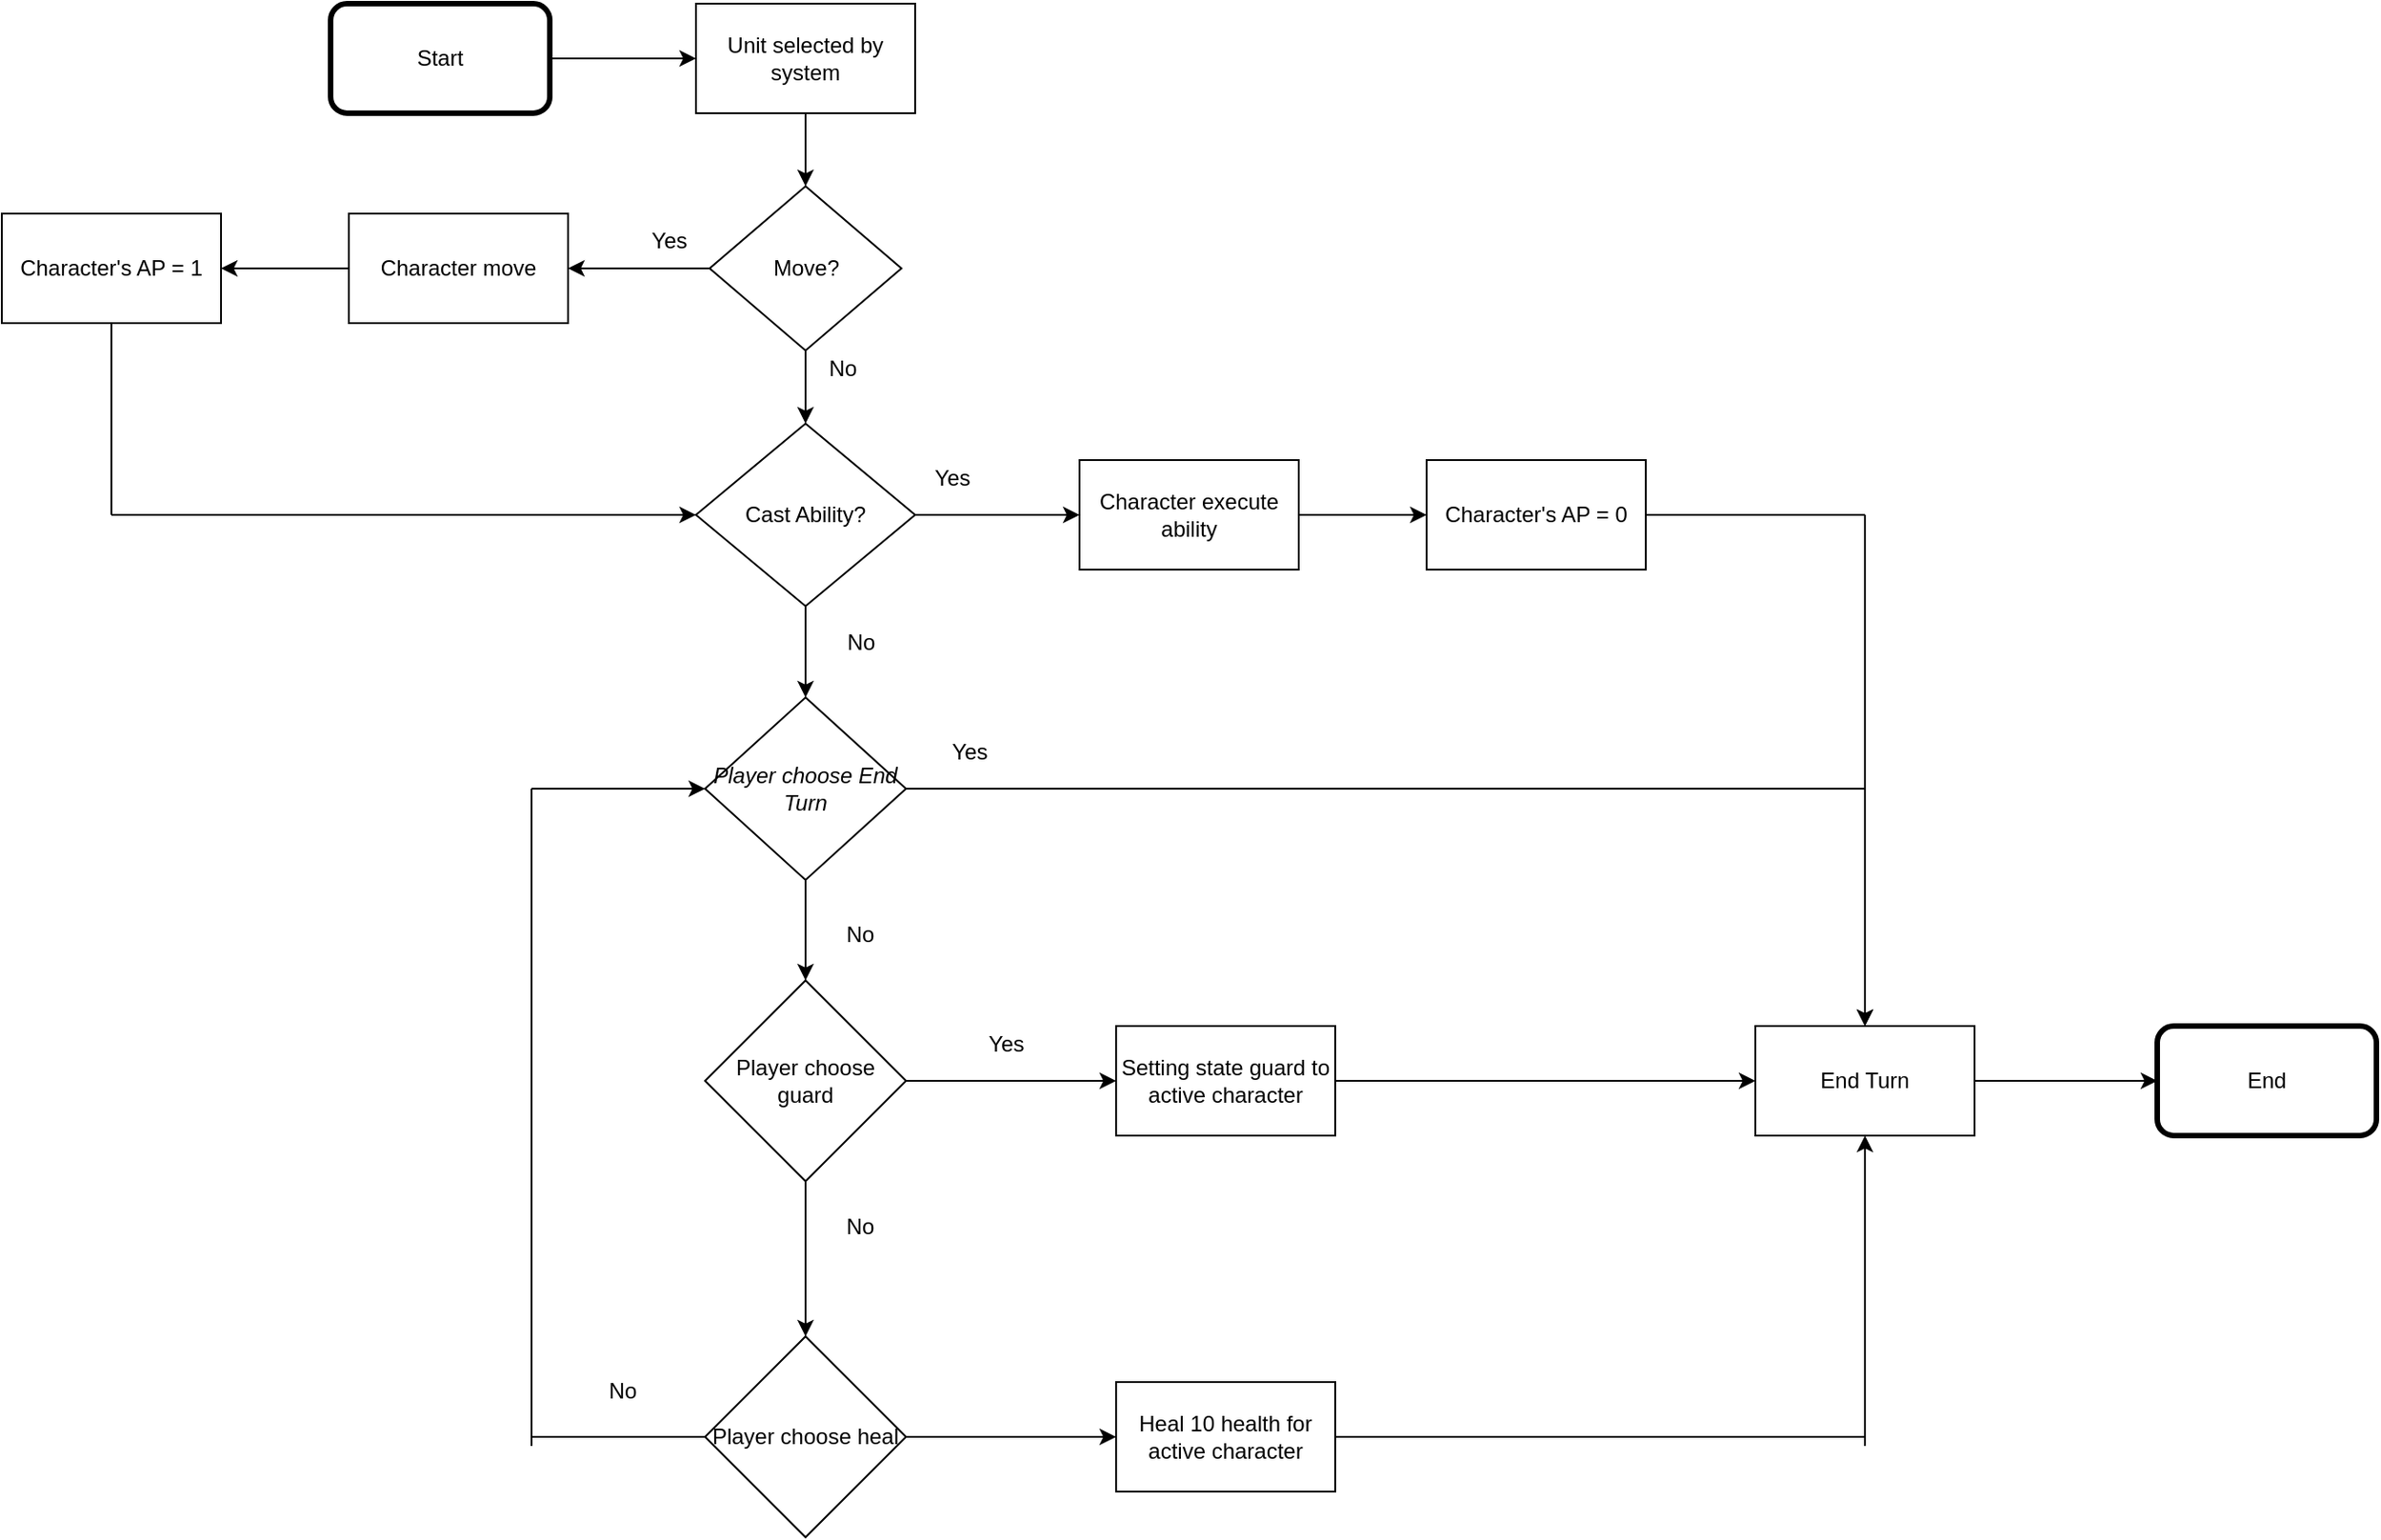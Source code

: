 <mxfile version="14.6.0" type="device"><diagram id="oe9XNVKifaoi_cqDqGnx" name="Page-1"><mxGraphModel dx="3224" dy="1061" grid="1" gridSize="10" guides="1" tooltips="1" connect="1" arrows="1" fold="1" page="1" pageScale="1" pageWidth="850" pageHeight="1100" math="0" shadow="0"><root><mxCell id="0"/><mxCell id="1" parent="0"/><mxCell id="VYzsOT-YP-6BKkXWU18s-42" value="&lt;span style=&quot;font-weight: normal&quot;&gt;Start&lt;/span&gt;" style="rounded=1;whiteSpace=wrap;html=1;fontStyle=1;strokeWidth=3;" vertex="1" parent="1"><mxGeometry x="130" y="240" width="120" height="60" as="geometry"/></mxCell><mxCell id="VYzsOT-YP-6BKkXWU18s-43" value="Unit selected by system" style="rounded=0;whiteSpace=wrap;html=1;strokeWidth=1;" vertex="1" parent="1"><mxGeometry x="330" y="240" width="120" height="60" as="geometry"/></mxCell><mxCell id="VYzsOT-YP-6BKkXWU18s-44" value="&lt;i&gt;Player choose End Turn&lt;/i&gt;" style="rhombus;whiteSpace=wrap;html=1;strokeWidth=1;" vertex="1" parent="1"><mxGeometry x="335" y="620" width="110" height="100" as="geometry"/></mxCell><mxCell id="VYzsOT-YP-6BKkXWU18s-46" value="Player choose guard" style="rhombus;whiteSpace=wrap;html=1;strokeWidth=1;" vertex="1" parent="1"><mxGeometry x="335" y="775" width="110" height="110" as="geometry"/></mxCell><mxCell id="VYzsOT-YP-6BKkXWU18s-49" value="End" style="rounded=1;whiteSpace=wrap;html=1;strokeWidth=3;" vertex="1" parent="1"><mxGeometry x="1130" y="800" width="120" height="60" as="geometry"/></mxCell><mxCell id="VYzsOT-YP-6BKkXWU18s-50" value="" style="endArrow=classic;html=1;exitX=1;exitY=0.5;exitDx=0;exitDy=0;entryX=0;entryY=0.5;entryDx=0;entryDy=0;" edge="1" parent="1" source="VYzsOT-YP-6BKkXWU18s-42" target="VYzsOT-YP-6BKkXWU18s-43"><mxGeometry width="50" height="50" relative="1" as="geometry"><mxPoint x="230" y="520" as="sourcePoint"/><mxPoint x="280" y="470" as="targetPoint"/></mxGeometry></mxCell><mxCell id="VYzsOT-YP-6BKkXWU18s-52" value="" style="endArrow=classic;html=1;exitX=0.5;exitY=1;exitDx=0;exitDy=0;entryX=0.5;entryY=0;entryDx=0;entryDy=0;" edge="1" parent="1" source="VYzsOT-YP-6BKkXWU18s-44" target="VYzsOT-YP-6BKkXWU18s-46"><mxGeometry width="50" height="50" relative="1" as="geometry"><mxPoint x="240" y="770" as="sourcePoint"/><mxPoint x="290" y="720" as="targetPoint"/></mxGeometry></mxCell><mxCell id="VYzsOT-YP-6BKkXWU18s-53" value="" style="endArrow=classic;html=1;exitX=0.5;exitY=1;exitDx=0;exitDy=0;" edge="1" parent="1" source="VYzsOT-YP-6BKkXWU18s-46"><mxGeometry width="50" height="50" relative="1" as="geometry"><mxPoint x="290" y="940" as="sourcePoint"/><mxPoint x="390" y="970" as="targetPoint"/></mxGeometry></mxCell><mxCell id="VYzsOT-YP-6BKkXWU18s-62" value="Yes" style="text;html=1;strokeColor=none;fillColor=none;align=center;verticalAlign=middle;whiteSpace=wrap;rounded=0;" vertex="1" parent="1"><mxGeometry x="480" y="800" width="40" height="20" as="geometry"/></mxCell><mxCell id="VYzsOT-YP-6BKkXWU18s-63" value="No&lt;span style=&quot;color: rgba(0 , 0 , 0 , 0) ; font-family: monospace ; font-size: 0px&quot;&gt;%3CmxGraphModel%3E%3Croot%3E%3CmxCell%20id%3D%220%22%2F%3E%3CmxCell%20id%3D%221%22%20parent%3D%220%22%2F%3E%3CmxCell%20id%3D%222%22%20value%3D%22Yes%22%20style%3D%22text%3Bhtml%3D1%3BstrokeColor%3Dnone%3BfillColor%3Dnone%3Balign%3Dcenter%3BverticalAlign%3Dmiddle%3BwhiteSpace%3Dwrap%3Brounded%3D0%3B%22%20vertex%3D%221%22%20parent%3D%221%22%3E%3CmxGeometry%20x%3D%22450%22%20y%3D%22250%22%20width%3D%2240%22%20height%3D%2220%22%20as%3D%22geometry%22%2F%3E%3C%2FmxCell%3E%3C%2Froot%3E%3C%2FmxGraphModel%3E&lt;/span&gt;" style="text;html=1;strokeColor=none;fillColor=none;align=center;verticalAlign=middle;whiteSpace=wrap;rounded=0;" vertex="1" parent="1"><mxGeometry x="400" y="740" width="40" height="20" as="geometry"/></mxCell><mxCell id="VYzsOT-YP-6BKkXWU18s-64" value="No" style="text;html=1;strokeColor=none;fillColor=none;align=center;verticalAlign=middle;whiteSpace=wrap;rounded=0;" vertex="1" parent="1"><mxGeometry x="400" y="900" width="40" height="20" as="geometry"/></mxCell><mxCell id="VYzsOT-YP-6BKkXWU18s-65" value="Player choose heal" style="rhombus;whiteSpace=wrap;html=1;strokeWidth=1;" vertex="1" parent="1"><mxGeometry x="335" y="970" width="110" height="110" as="geometry"/></mxCell><mxCell id="VYzsOT-YP-6BKkXWU18s-69" value="" style="endArrow=none;html=1;entryX=1;entryY=0.5;entryDx=0;entryDy=0;" edge="1" parent="1" target="VYzsOT-YP-6BKkXWU18s-44"><mxGeometry width="50" height="50" relative="1" as="geometry"><mxPoint x="970" y="670" as="sourcePoint"/><mxPoint x="280" y="690" as="targetPoint"/></mxGeometry></mxCell><mxCell id="VYzsOT-YP-6BKkXWU18s-73" value="End Turn" style="rounded=0;whiteSpace=wrap;html=1;" vertex="1" parent="1"><mxGeometry x="910" y="800" width="120" height="60" as="geometry"/></mxCell><mxCell id="VYzsOT-YP-6BKkXWU18s-74" value="" style="endArrow=classic;html=1;exitX=1;exitY=0.5;exitDx=0;exitDy=0;" edge="1" parent="1" source="VYzsOT-YP-6BKkXWU18s-46"><mxGeometry width="50" height="50" relative="1" as="geometry"><mxPoint x="540" y="860" as="sourcePoint"/><mxPoint x="560" y="830" as="targetPoint"/></mxGeometry></mxCell><mxCell id="VYzsOT-YP-6BKkXWU18s-75" value="Yes" style="text;html=1;strokeColor=none;fillColor=none;align=center;verticalAlign=middle;whiteSpace=wrap;rounded=0;" vertex="1" parent="1"><mxGeometry x="460" y="640" width="40" height="20" as="geometry"/></mxCell><mxCell id="VYzsOT-YP-6BKkXWU18s-76" value="" style="endArrow=classic;html=1;entryX=0.5;entryY=0;entryDx=0;entryDy=0;" edge="1" parent="1" target="VYzsOT-YP-6BKkXWU18s-73"><mxGeometry width="50" height="50" relative="1" as="geometry"><mxPoint x="970" y="670" as="sourcePoint"/><mxPoint x="1050" y="720" as="targetPoint"/></mxGeometry></mxCell><mxCell id="VYzsOT-YP-6BKkXWU18s-77" value="Setting state guard to active character" style="rounded=0;whiteSpace=wrap;html=1;" vertex="1" parent="1"><mxGeometry x="560" y="800" width="120" height="60" as="geometry"/></mxCell><mxCell id="VYzsOT-YP-6BKkXWU18s-78" value="" style="endArrow=classic;html=1;exitX=1;exitY=0.5;exitDx=0;exitDy=0;entryX=0;entryY=0.5;entryDx=0;entryDy=0;" edge="1" parent="1" source="VYzsOT-YP-6BKkXWU18s-77" target="VYzsOT-YP-6BKkXWU18s-73"><mxGeometry width="50" height="50" relative="1" as="geometry"><mxPoint x="730" y="850" as="sourcePoint"/><mxPoint x="780" y="800" as="targetPoint"/></mxGeometry></mxCell><mxCell id="VYzsOT-YP-6BKkXWU18s-79" value="" style="endArrow=classic;html=1;entryX=0;entryY=0.5;entryDx=0;entryDy=0;" edge="1" parent="1" target="VYzsOT-YP-6BKkXWU18s-44"><mxGeometry width="50" height="50" relative="1" as="geometry"><mxPoint x="240" y="670" as="sourcePoint"/><mxPoint x="280" y="960" as="targetPoint"/></mxGeometry></mxCell><mxCell id="VYzsOT-YP-6BKkXWU18s-80" value="" style="endArrow=none;html=1;" edge="1" parent="1"><mxGeometry width="50" height="50" relative="1" as="geometry"><mxPoint x="240" y="1030" as="sourcePoint"/><mxPoint x="240" y="670" as="targetPoint"/></mxGeometry></mxCell><mxCell id="VYzsOT-YP-6BKkXWU18s-81" value="" style="endArrow=none;html=1;entryX=0;entryY=0.5;entryDx=0;entryDy=0;" edge="1" parent="1" target="VYzsOT-YP-6BKkXWU18s-65"><mxGeometry width="50" height="50" relative="1" as="geometry"><mxPoint x="240" y="1025" as="sourcePoint"/><mxPoint x="330" y="960" as="targetPoint"/></mxGeometry></mxCell><mxCell id="VYzsOT-YP-6BKkXWU18s-82" value="No" style="text;html=1;strokeColor=none;fillColor=none;align=center;verticalAlign=middle;whiteSpace=wrap;rounded=0;" vertex="1" parent="1"><mxGeometry x="270" y="990" width="40" height="20" as="geometry"/></mxCell><mxCell id="VYzsOT-YP-6BKkXWU18s-83" value="" style="endArrow=classic;html=1;exitX=1;exitY=0.5;exitDx=0;exitDy=0;" edge="1" parent="1" source="VYzsOT-YP-6BKkXWU18s-65"><mxGeometry width="50" height="50" relative="1" as="geometry"><mxPoint x="470" y="1030" as="sourcePoint"/><mxPoint x="560" y="1025" as="targetPoint"/></mxGeometry></mxCell><mxCell id="VYzsOT-YP-6BKkXWU18s-84" value="Heal 10 health for active character" style="rounded=0;whiteSpace=wrap;html=1;" vertex="1" parent="1"><mxGeometry x="560" y="995" width="120" height="60" as="geometry"/></mxCell><mxCell id="VYzsOT-YP-6BKkXWU18s-85" value="" style="endArrow=classic;html=1;entryX=0.5;entryY=1;entryDx=0;entryDy=0;" edge="1" parent="1" target="VYzsOT-YP-6BKkXWU18s-73"><mxGeometry width="50" height="50" relative="1" as="geometry"><mxPoint x="970" y="1030" as="sourcePoint"/><mxPoint x="990" y="870" as="targetPoint"/></mxGeometry></mxCell><mxCell id="VYzsOT-YP-6BKkXWU18s-86" value="" style="endArrow=none;html=1;exitX=1;exitY=0.5;exitDx=0;exitDy=0;" edge="1" parent="1" source="VYzsOT-YP-6BKkXWU18s-84"><mxGeometry width="50" height="50" relative="1" as="geometry"><mxPoint x="730" y="1020" as="sourcePoint"/><mxPoint x="970" y="1025" as="targetPoint"/></mxGeometry></mxCell><mxCell id="VYzsOT-YP-6BKkXWU18s-87" value="" style="endArrow=classic;html=1;exitX=1;exitY=0.5;exitDx=0;exitDy=0;entryX=0;entryY=0.5;entryDx=0;entryDy=0;" edge="1" parent="1" source="VYzsOT-YP-6BKkXWU18s-73" target="VYzsOT-YP-6BKkXWU18s-49"><mxGeometry width="50" height="50" relative="1" as="geometry"><mxPoint x="1060" y="820" as="sourcePoint"/><mxPoint x="1110" y="770" as="targetPoint"/></mxGeometry></mxCell><mxCell id="VYzsOT-YP-6BKkXWU18s-88" value="" style="endArrow=classic;html=1;exitX=0.5;exitY=1;exitDx=0;exitDy=0;entryX=0.5;entryY=0;entryDx=0;entryDy=0;" edge="1" parent="1" source="VYzsOT-YP-6BKkXWU18s-43"><mxGeometry width="50" height="50" relative="1" as="geometry"><mxPoint x="470" y="350" as="sourcePoint"/><mxPoint x="390" y="340" as="targetPoint"/></mxGeometry></mxCell><mxCell id="VYzsOT-YP-6BKkXWU18s-90" value="Cast Ability?" style="rhombus;whiteSpace=wrap;html=1;" vertex="1" parent="1"><mxGeometry x="330" y="470" width="120" height="100" as="geometry"/></mxCell><mxCell id="VYzsOT-YP-6BKkXWU18s-91" value="" style="endArrow=classic;html=1;exitX=0.5;exitY=1;exitDx=0;exitDy=0;entryX=0.5;entryY=0;entryDx=0;entryDy=0;" edge="1" parent="1" target="VYzsOT-YP-6BKkXWU18s-90"><mxGeometry width="50" height="50" relative="1" as="geometry"><mxPoint x="390" y="430" as="sourcePoint"/><mxPoint x="530" y="420" as="targetPoint"/></mxGeometry></mxCell><mxCell id="VYzsOT-YP-6BKkXWU18s-92" value="" style="endArrow=classic;html=1;exitX=0.5;exitY=1;exitDx=0;exitDy=0;" edge="1" parent="1" source="VYzsOT-YP-6BKkXWU18s-90" target="VYzsOT-YP-6BKkXWU18s-44"><mxGeometry width="50" height="50" relative="1" as="geometry"><mxPoint x="570" y="550" as="sourcePoint"/><mxPoint x="620" y="500" as="targetPoint"/></mxGeometry></mxCell><mxCell id="VYzsOT-YP-6BKkXWU18s-94" value="" style="endArrow=classic;html=1;" edge="1" parent="1"><mxGeometry width="50" height="50" relative="1" as="geometry"><mxPoint x="970" y="520" as="sourcePoint"/><mxPoint x="970" y="800" as="targetPoint"/></mxGeometry></mxCell><mxCell id="VYzsOT-YP-6BKkXWU18s-95" value="No" style="text;html=1;align=center;verticalAlign=middle;resizable=0;points=[];autosize=1;strokeColor=none;" vertex="1" parent="1"><mxGeometry x="405" y="580" width="30" height="20" as="geometry"/></mxCell><mxCell id="VYzsOT-YP-6BKkXWU18s-96" value="Yes" style="text;html=1;align=center;verticalAlign=middle;resizable=0;points=[];autosize=1;strokeColor=none;" vertex="1" parent="1"><mxGeometry x="450" y="490" width="40" height="20" as="geometry"/></mxCell><mxCell id="VYzsOT-YP-6BKkXWU18s-97" value="Move?" style="rhombus;whiteSpace=wrap;html=1;" vertex="1" parent="1"><mxGeometry x="337.5" y="340" width="105" height="90" as="geometry"/></mxCell><mxCell id="VYzsOT-YP-6BKkXWU18s-98" value="" style="endArrow=classic;html=1;exitX=0;exitY=0.5;exitDx=0;exitDy=0;entryX=1;entryY=0.5;entryDx=0;entryDy=0;" edge="1" parent="1" source="VYzsOT-YP-6BKkXWU18s-97" target="VYzsOT-YP-6BKkXWU18s-105"><mxGeometry width="50" height="50" relative="1" as="geometry"><mxPoint x="480" y="390" as="sourcePoint"/><mxPoint x="500" y="385" as="targetPoint"/></mxGeometry></mxCell><mxCell id="VYzsOT-YP-6BKkXWU18s-103" value="Yes" style="text;html=1;align=center;verticalAlign=middle;resizable=0;points=[];autosize=1;strokeColor=none;" vertex="1" parent="1"><mxGeometry x="295" y="360" width="40" height="20" as="geometry"/></mxCell><mxCell id="VYzsOT-YP-6BKkXWU18s-104" value="No" style="text;html=1;align=center;verticalAlign=middle;resizable=0;points=[];autosize=1;strokeColor=none;" vertex="1" parent="1"><mxGeometry x="395" y="430" width="30" height="20" as="geometry"/></mxCell><mxCell id="VYzsOT-YP-6BKkXWU18s-105" value="Character move" style="rounded=0;whiteSpace=wrap;html=1;" vertex="1" parent="1"><mxGeometry x="140" y="355" width="120" height="60" as="geometry"/></mxCell><mxCell id="VYzsOT-YP-6BKkXWU18s-106" value="Character's AP = 1" style="rounded=0;whiteSpace=wrap;html=1;" vertex="1" parent="1"><mxGeometry x="-50" y="355" width="120" height="60" as="geometry"/></mxCell><mxCell id="VYzsOT-YP-6BKkXWU18s-107" value="" style="endArrow=classic;html=1;exitX=0;exitY=0.5;exitDx=0;exitDy=0;entryX=1;entryY=0.5;entryDx=0;entryDy=0;" edge="1" parent="1" source="VYzsOT-YP-6BKkXWU18s-105" target="VYzsOT-YP-6BKkXWU18s-106"><mxGeometry width="50" height="50" relative="1" as="geometry"><mxPoint x="-100" y="470" as="sourcePoint"/><mxPoint x="-50" y="420" as="targetPoint"/></mxGeometry></mxCell><mxCell id="VYzsOT-YP-6BKkXWU18s-109" value="" style="endArrow=none;html=1;exitX=0.5;exitY=1;exitDx=0;exitDy=0;" edge="1" parent="1" source="VYzsOT-YP-6BKkXWU18s-106"><mxGeometry width="50" height="50" relative="1" as="geometry"><mxPoint x="10" y="510" as="sourcePoint"/><mxPoint x="10" y="520" as="targetPoint"/></mxGeometry></mxCell><mxCell id="VYzsOT-YP-6BKkXWU18s-110" value="" style="endArrow=classic;html=1;entryX=0;entryY=0.5;entryDx=0;entryDy=0;" edge="1" parent="1" target="VYzsOT-YP-6BKkXWU18s-90"><mxGeometry width="50" height="50" relative="1" as="geometry"><mxPoint x="10" y="520" as="sourcePoint"/><mxPoint x="140" y="480" as="targetPoint"/></mxGeometry></mxCell><mxCell id="VYzsOT-YP-6BKkXWU18s-111" value="" style="endArrow=classic;html=1;exitX=1;exitY=0.5;exitDx=0;exitDy=0;" edge="1" parent="1" source="VYzsOT-YP-6BKkXWU18s-90"><mxGeometry width="50" height="50" relative="1" as="geometry"><mxPoint x="510" y="540" as="sourcePoint"/><mxPoint x="540" y="520" as="targetPoint"/></mxGeometry></mxCell><mxCell id="VYzsOT-YP-6BKkXWU18s-112" value="Character execute ability" style="rounded=0;whiteSpace=wrap;html=1;" vertex="1" parent="1"><mxGeometry x="540" y="490" width="120" height="60" as="geometry"/></mxCell><mxCell id="VYzsOT-YP-6BKkXWU18s-113" value="" style="endArrow=classic;html=1;exitX=1;exitY=0.5;exitDx=0;exitDy=0;" edge="1" parent="1" source="VYzsOT-YP-6BKkXWU18s-112"><mxGeometry width="50" height="50" relative="1" as="geometry"><mxPoint x="680" y="530" as="sourcePoint"/><mxPoint x="730" y="520" as="targetPoint"/></mxGeometry></mxCell><mxCell id="VYzsOT-YP-6BKkXWU18s-114" value="Character's AP = 0" style="rounded=0;whiteSpace=wrap;html=1;" vertex="1" parent="1"><mxGeometry x="730" y="490" width="120" height="60" as="geometry"/></mxCell><mxCell id="VYzsOT-YP-6BKkXWU18s-115" value="" style="endArrow=none;html=1;exitX=1;exitY=0.5;exitDx=0;exitDy=0;" edge="1" parent="1" source="VYzsOT-YP-6BKkXWU18s-114"><mxGeometry width="50" height="50" relative="1" as="geometry"><mxPoint x="900" y="530" as="sourcePoint"/><mxPoint x="970" y="520" as="targetPoint"/></mxGeometry></mxCell></root></mxGraphModel></diagram></mxfile>